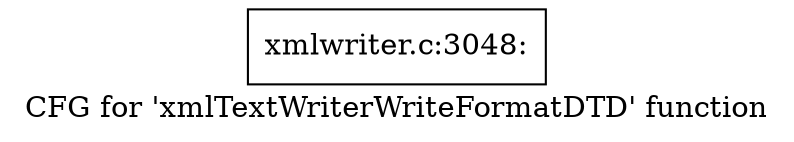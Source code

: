 digraph "CFG for 'xmlTextWriterWriteFormatDTD' function" {
	label="CFG for 'xmlTextWriterWriteFormatDTD' function";

	Node0x55d09c6988e0 [shape=record,label="{xmlwriter.c:3048:}"];
}
